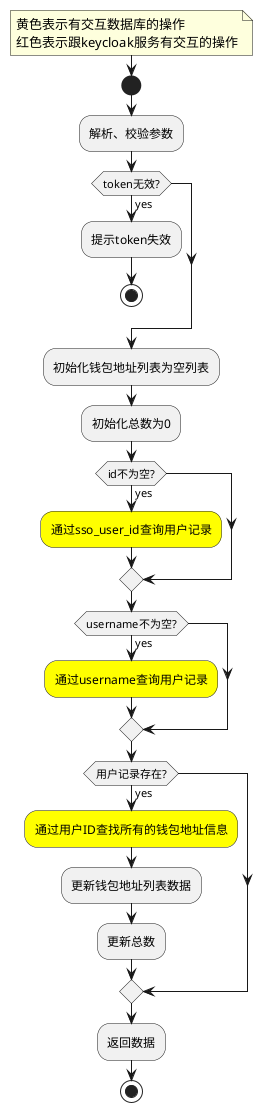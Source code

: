 @startuml
note right
    黄色表示有交互数据库的操作
    红色表示跟keycloak服务有交互的操作
end note
start
:解析、校验参数;
if (token无效?) then (yes)
    :提示token失效;
    stop
endif
:初始化钱包地址列表为空列表;
:初始化总数为0;
if (id不为空?) then (yes)
    #yellow:通过sso_user_id查询用户记录;
endif
if (username不为空?) then (yes)
    #yellow:通过username查询用户记录;
endif
if (用户记录存在?) then (yes)
    #yellow:通过用户ID查找所有的钱包地址信息;
    :更新钱包地址列表数据;
    :更新总数;
endif
:返回数据;
stop
@enduml

